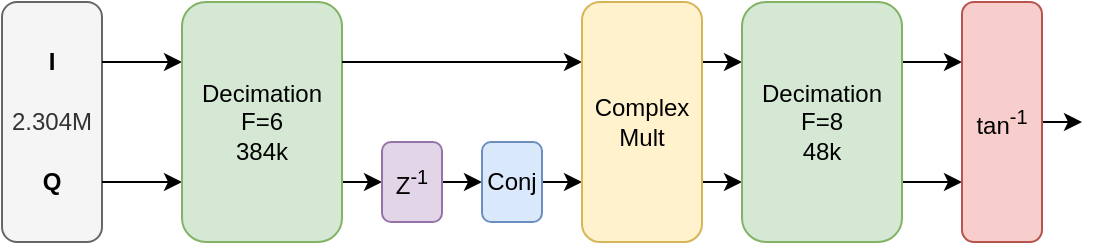 <mxfile version="13.9.9" type="device"><diagram id="vuUWWh4HoKBNyuRPWYVR" name="Page-1"><mxGraphModel dx="813" dy="470" grid="1" gridSize="10" guides="1" tooltips="1" connect="1" arrows="1" fold="1" page="1" pageScale="1" pageWidth="850" pageHeight="1100" math="0" shadow="0"><root><mxCell id="0"/><mxCell id="1" parent="0"/><mxCell id="2kH8B94kNjYNmbzCPb_f-1" value="2.304M" style="rounded=1;whiteSpace=wrap;html=1;fillColor=#f5f5f5;strokeColor=#666666;fontColor=#333333;" vertex="1" parent="1"><mxGeometry x="110" y="240" width="50" height="120" as="geometry"/></mxCell><mxCell id="2kH8B94kNjYNmbzCPb_f-2" value="I" style="text;html=1;strokeColor=none;fillColor=none;align=center;verticalAlign=middle;whiteSpace=wrap;rounded=0;fontStyle=1" vertex="1" parent="1"><mxGeometry x="110" y="260" width="50" height="20" as="geometry"/></mxCell><mxCell id="2kH8B94kNjYNmbzCPb_f-3" value="Q" style="text;html=1;strokeColor=none;fillColor=none;align=center;verticalAlign=middle;whiteSpace=wrap;rounded=0;fontStyle=1" vertex="1" parent="1"><mxGeometry x="110" y="320" width="50" height="20" as="geometry"/></mxCell><mxCell id="2kH8B94kNjYNmbzCPb_f-4" value="" style="endArrow=classic;html=1;exitX=1;exitY=0.25;exitDx=0;exitDy=0;" edge="1" parent="1" source="2kH8B94kNjYNmbzCPb_f-1"><mxGeometry width="50" height="50" relative="1" as="geometry"><mxPoint x="190" y="290" as="sourcePoint"/><mxPoint x="200" y="270" as="targetPoint"/></mxGeometry></mxCell><mxCell id="2kH8B94kNjYNmbzCPb_f-5" value="" style="endArrow=classic;html=1;exitX=1;exitY=0.75;exitDx=0;exitDy=0;" edge="1" parent="1" source="2kH8B94kNjYNmbzCPb_f-1"><mxGeometry width="50" height="50" relative="1" as="geometry"><mxPoint x="170" y="280" as="sourcePoint"/><mxPoint x="200" y="330" as="targetPoint"/></mxGeometry></mxCell><mxCell id="2kH8B94kNjYNmbzCPb_f-11" style="edgeStyle=orthogonalEdgeStyle;rounded=0;orthogonalLoop=1;jettySize=auto;html=1;exitX=1;exitY=0.75;exitDx=0;exitDy=0;entryX=0;entryY=0.5;entryDx=0;entryDy=0;" edge="1" parent="1" source="2kH8B94kNjYNmbzCPb_f-7" target="2kH8B94kNjYNmbzCPb_f-10"><mxGeometry relative="1" as="geometry"/></mxCell><mxCell id="2kH8B94kNjYNmbzCPb_f-7" value="Decimation&lt;br&gt;F=6&lt;br&gt;384k" style="rounded=1;whiteSpace=wrap;html=1;fillColor=#d5e8d4;strokeColor=#82b366;" vertex="1" parent="1"><mxGeometry x="200" y="240" width="80" height="120" as="geometry"/></mxCell><mxCell id="2kH8B94kNjYNmbzCPb_f-9" value="" style="endArrow=classic;html=1;exitX=1;exitY=0.25;exitDx=0;exitDy=0;entryX=0;entryY=0.25;entryDx=0;entryDy=0;" edge="1" parent="1" source="2kH8B94kNjYNmbzCPb_f-7" target="2kH8B94kNjYNmbzCPb_f-14"><mxGeometry width="50" height="50" relative="1" as="geometry"><mxPoint x="320" y="310" as="sourcePoint"/><mxPoint x="380" y="270" as="targetPoint"/></mxGeometry></mxCell><mxCell id="2kH8B94kNjYNmbzCPb_f-13" style="edgeStyle=orthogonalEdgeStyle;rounded=0;orthogonalLoop=1;jettySize=auto;html=1;exitX=1;exitY=0.5;exitDx=0;exitDy=0;entryX=0;entryY=0.5;entryDx=0;entryDy=0;" edge="1" parent="1" source="2kH8B94kNjYNmbzCPb_f-10" target="2kH8B94kNjYNmbzCPb_f-12"><mxGeometry relative="1" as="geometry"/></mxCell><mxCell id="2kH8B94kNjYNmbzCPb_f-10" value="Z&lt;sup&gt;-1&lt;/sup&gt;" style="rounded=1;whiteSpace=wrap;html=1;fillColor=#e1d5e7;strokeColor=#9673a6;" vertex="1" parent="1"><mxGeometry x="300" y="310" width="30" height="40" as="geometry"/></mxCell><mxCell id="2kH8B94kNjYNmbzCPb_f-15" style="edgeStyle=orthogonalEdgeStyle;rounded=0;orthogonalLoop=1;jettySize=auto;html=1;exitX=1;exitY=0.5;exitDx=0;exitDy=0;entryX=0;entryY=0.75;entryDx=0;entryDy=0;" edge="1" parent="1" source="2kH8B94kNjYNmbzCPb_f-12" target="2kH8B94kNjYNmbzCPb_f-14"><mxGeometry relative="1" as="geometry"/></mxCell><mxCell id="2kH8B94kNjYNmbzCPb_f-12" value="Conj" style="rounded=1;whiteSpace=wrap;html=1;fillColor=#dae8fc;strokeColor=#6c8ebf;" vertex="1" parent="1"><mxGeometry x="350" y="310" width="30" height="40" as="geometry"/></mxCell><mxCell id="2kH8B94kNjYNmbzCPb_f-17" style="edgeStyle=orthogonalEdgeStyle;rounded=0;orthogonalLoop=1;jettySize=auto;html=1;exitX=1;exitY=0.25;exitDx=0;exitDy=0;entryX=0;entryY=0.25;entryDx=0;entryDy=0;" edge="1" parent="1" source="2kH8B94kNjYNmbzCPb_f-14" target="2kH8B94kNjYNmbzCPb_f-16"><mxGeometry relative="1" as="geometry"/></mxCell><mxCell id="2kH8B94kNjYNmbzCPb_f-18" style="edgeStyle=orthogonalEdgeStyle;rounded=0;orthogonalLoop=1;jettySize=auto;html=1;exitX=1;exitY=0.75;exitDx=0;exitDy=0;entryX=0;entryY=0.75;entryDx=0;entryDy=0;" edge="1" parent="1" source="2kH8B94kNjYNmbzCPb_f-14" target="2kH8B94kNjYNmbzCPb_f-16"><mxGeometry relative="1" as="geometry"/></mxCell><mxCell id="2kH8B94kNjYNmbzCPb_f-14" value="Complex&lt;br&gt;Mult" style="rounded=1;whiteSpace=wrap;html=1;fillColor=#fff2cc;strokeColor=#d6b656;" vertex="1" parent="1"><mxGeometry x="400" y="240" width="60" height="120" as="geometry"/></mxCell><mxCell id="2kH8B94kNjYNmbzCPb_f-21" style="edgeStyle=orthogonalEdgeStyle;rounded=0;orthogonalLoop=1;jettySize=auto;html=1;exitX=1;exitY=0.25;exitDx=0;exitDy=0;entryX=0;entryY=0.25;entryDx=0;entryDy=0;" edge="1" parent="1" source="2kH8B94kNjYNmbzCPb_f-16" target="2kH8B94kNjYNmbzCPb_f-19"><mxGeometry relative="1" as="geometry"/></mxCell><mxCell id="2kH8B94kNjYNmbzCPb_f-22" style="edgeStyle=orthogonalEdgeStyle;rounded=0;orthogonalLoop=1;jettySize=auto;html=1;exitX=1;exitY=0.75;exitDx=0;exitDy=0;entryX=0;entryY=0.75;entryDx=0;entryDy=0;" edge="1" parent="1" source="2kH8B94kNjYNmbzCPb_f-16" target="2kH8B94kNjYNmbzCPb_f-19"><mxGeometry relative="1" as="geometry"/></mxCell><mxCell id="2kH8B94kNjYNmbzCPb_f-16" value="Decimation&lt;br&gt;F=8&lt;br&gt;48k" style="rounded=1;whiteSpace=wrap;html=1;fillColor=#d5e8d4;strokeColor=#82b366;" vertex="1" parent="1"><mxGeometry x="480" y="240" width="80" height="120" as="geometry"/></mxCell><mxCell id="2kH8B94kNjYNmbzCPb_f-23" style="edgeStyle=orthogonalEdgeStyle;rounded=0;orthogonalLoop=1;jettySize=auto;html=1;exitX=1;exitY=0.5;exitDx=0;exitDy=0;" edge="1" parent="1" source="2kH8B94kNjYNmbzCPb_f-19"><mxGeometry relative="1" as="geometry"><mxPoint x="650" y="300" as="targetPoint"/></mxGeometry></mxCell><mxCell id="2kH8B94kNjYNmbzCPb_f-19" value="tan&lt;sup&gt;-1&lt;/sup&gt;" style="rounded=1;whiteSpace=wrap;html=1;fillColor=#f8cecc;strokeColor=#b85450;" vertex="1" parent="1"><mxGeometry x="590" y="240" width="40" height="120" as="geometry"/></mxCell></root></mxGraphModel></diagram></mxfile>